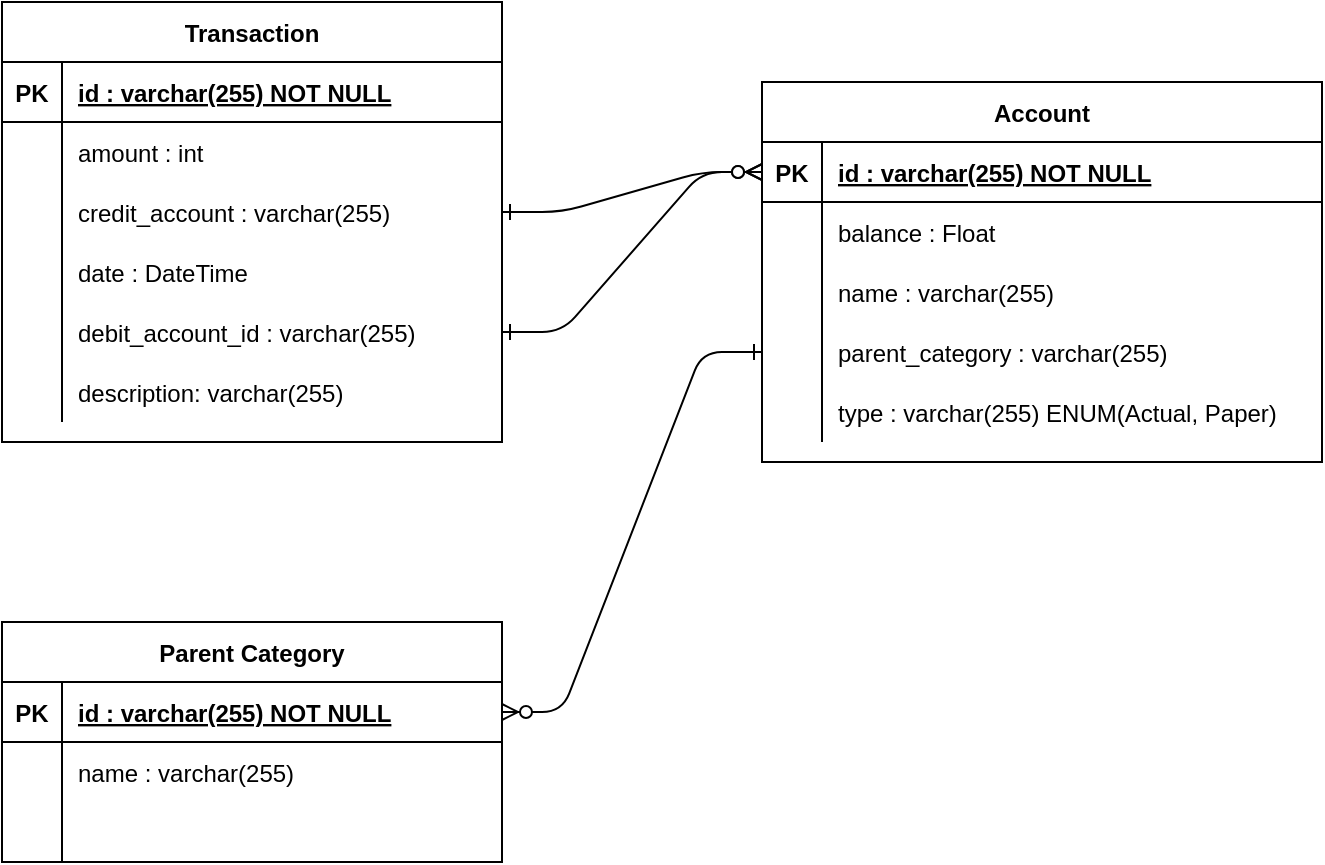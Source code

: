 <mxfile version="20.5.3" type="device"><diagram id="R2lEEEUBdFMjLlhIrx00" name="Page-1"><mxGraphModel dx="2062" dy="1122" grid="1" gridSize="10" guides="1" tooltips="1" connect="1" arrows="1" fold="1" page="1" pageScale="1" pageWidth="850" pageHeight="1100" math="0" shadow="0" extFonts="Permanent Marker^https://fonts.googleapis.com/css?family=Permanent+Marker"><root><mxCell id="0"/><mxCell id="1" parent="0"/><mxCell id="Xg3G-jNFC6GmLYKfCnD9-3" value="Parent Category" style="shape=table;startSize=30;container=1;collapsible=1;childLayout=tableLayout;fixedRows=1;rowLines=0;fontStyle=1;align=center;resizeLast=1;" vertex="1" parent="1"><mxGeometry x="95" y="440" width="250" height="120" as="geometry"/></mxCell><mxCell id="Xg3G-jNFC6GmLYKfCnD9-4" value="" style="shape=partialRectangle;collapsible=0;dropTarget=0;pointerEvents=0;fillColor=none;points=[[0,0.5],[1,0.5]];portConstraint=eastwest;top=0;left=0;right=0;bottom=1;" vertex="1" parent="Xg3G-jNFC6GmLYKfCnD9-3"><mxGeometry y="30" width="250" height="30" as="geometry"/></mxCell><mxCell id="Xg3G-jNFC6GmLYKfCnD9-5" value="PK" style="shape=partialRectangle;overflow=hidden;connectable=0;fillColor=none;top=0;left=0;bottom=0;right=0;fontStyle=1;" vertex="1" parent="Xg3G-jNFC6GmLYKfCnD9-4"><mxGeometry width="30" height="30" as="geometry"><mxRectangle width="30" height="30" as="alternateBounds"/></mxGeometry></mxCell><mxCell id="Xg3G-jNFC6GmLYKfCnD9-6" value="" style="shape=partialRectangle;overflow=hidden;connectable=0;fillColor=none;top=0;left=0;bottom=0;right=0;align=left;spacingLeft=6;fontStyle=5;" vertex="1" parent="Xg3G-jNFC6GmLYKfCnD9-4"><mxGeometry x="30" width="220" height="30" as="geometry"><mxRectangle width="220" height="30" as="alternateBounds"/></mxGeometry></mxCell><mxCell id="Xg3G-jNFC6GmLYKfCnD9-7" value="" style="shape=partialRectangle;collapsible=0;dropTarget=0;pointerEvents=0;fillColor=none;points=[[0,0.5],[1,0.5]];portConstraint=eastwest;top=0;left=0;right=0;bottom=0;" vertex="1" parent="Xg3G-jNFC6GmLYKfCnD9-3"><mxGeometry y="60" width="250" height="30" as="geometry"/></mxCell><mxCell id="Xg3G-jNFC6GmLYKfCnD9-8" value="" style="shape=partialRectangle;overflow=hidden;connectable=0;fillColor=none;top=0;left=0;bottom=0;right=0;" vertex="1" parent="Xg3G-jNFC6GmLYKfCnD9-7"><mxGeometry width="30" height="30" as="geometry"><mxRectangle width="30" height="30" as="alternateBounds"/></mxGeometry></mxCell><mxCell id="Xg3G-jNFC6GmLYKfCnD9-9" value="name : varchar(255)" style="shape=partialRectangle;overflow=hidden;connectable=0;fillColor=none;top=0;left=0;bottom=0;right=0;align=left;spacingLeft=6;" vertex="1" parent="Xg3G-jNFC6GmLYKfCnD9-7"><mxGeometry x="30" width="220" height="30" as="geometry"><mxRectangle width="220" height="30" as="alternateBounds"/></mxGeometry></mxCell><mxCell id="Xg3G-jNFC6GmLYKfCnD9-10" value="" style="shape=partialRectangle;collapsible=0;dropTarget=0;pointerEvents=0;fillColor=none;points=[[0,0.5],[1,0.5]];portConstraint=eastwest;top=0;left=0;right=0;bottom=0;" vertex="1" parent="Xg3G-jNFC6GmLYKfCnD9-3"><mxGeometry y="90" width="250" height="30" as="geometry"/></mxCell><mxCell id="Xg3G-jNFC6GmLYKfCnD9-11" value="" style="shape=partialRectangle;overflow=hidden;connectable=0;fillColor=none;top=0;left=0;bottom=0;right=0;" vertex="1" parent="Xg3G-jNFC6GmLYKfCnD9-10"><mxGeometry width="30" height="30" as="geometry"><mxRectangle width="30" height="30" as="alternateBounds"/></mxGeometry></mxCell><mxCell id="Xg3G-jNFC6GmLYKfCnD9-12" value="" style="shape=partialRectangle;overflow=hidden;connectable=0;fillColor=none;top=0;left=0;bottom=0;right=0;align=left;spacingLeft=6;" vertex="1" parent="Xg3G-jNFC6GmLYKfCnD9-10"><mxGeometry x="30" width="220" height="30" as="geometry"><mxRectangle width="220" height="30" as="alternateBounds"/></mxGeometry></mxCell><mxCell id="Xg3G-jNFC6GmLYKfCnD9-13" value="Transaction" style="shape=table;startSize=30;container=1;collapsible=1;childLayout=tableLayout;fixedRows=1;rowLines=0;fontStyle=1;align=center;resizeLast=1;" vertex="1" parent="1"><mxGeometry x="95" y="130" width="250" height="220" as="geometry"/></mxCell><mxCell id="Xg3G-jNFC6GmLYKfCnD9-14" value="" style="shape=partialRectangle;collapsible=0;dropTarget=0;pointerEvents=0;fillColor=none;points=[[0,0.5],[1,0.5]];portConstraint=eastwest;top=0;left=0;right=0;bottom=1;" vertex="1" parent="Xg3G-jNFC6GmLYKfCnD9-13"><mxGeometry y="30" width="250" height="30" as="geometry"/></mxCell><mxCell id="Xg3G-jNFC6GmLYKfCnD9-15" value="PK" style="shape=partialRectangle;overflow=hidden;connectable=0;fillColor=none;top=0;left=0;bottom=0;right=0;fontStyle=1;" vertex="1" parent="Xg3G-jNFC6GmLYKfCnD9-14"><mxGeometry width="30" height="30" as="geometry"><mxRectangle width="30" height="30" as="alternateBounds"/></mxGeometry></mxCell><mxCell id="Xg3G-jNFC6GmLYKfCnD9-16" value="id : varchar(255) NOT NULL" style="shape=partialRectangle;overflow=hidden;connectable=0;fillColor=none;top=0;left=0;bottom=0;right=0;align=left;spacingLeft=6;fontStyle=5;" vertex="1" parent="Xg3G-jNFC6GmLYKfCnD9-14"><mxGeometry x="30" width="220" height="30" as="geometry"><mxRectangle width="220" height="30" as="alternateBounds"/></mxGeometry></mxCell><mxCell id="Xg3G-jNFC6GmLYKfCnD9-17" value="" style="shape=partialRectangle;collapsible=0;dropTarget=0;pointerEvents=0;fillColor=none;points=[[0,0.5],[1,0.5]];portConstraint=eastwest;top=0;left=0;right=0;bottom=0;" vertex="1" parent="Xg3G-jNFC6GmLYKfCnD9-13"><mxGeometry y="60" width="250" height="30" as="geometry"/></mxCell><mxCell id="Xg3G-jNFC6GmLYKfCnD9-18" value="" style="shape=partialRectangle;overflow=hidden;connectable=0;fillColor=none;top=0;left=0;bottom=0;right=0;" vertex="1" parent="Xg3G-jNFC6GmLYKfCnD9-17"><mxGeometry width="30" height="30" as="geometry"><mxRectangle width="30" height="30" as="alternateBounds"/></mxGeometry></mxCell><mxCell id="Xg3G-jNFC6GmLYKfCnD9-19" value="amount : int" style="shape=partialRectangle;overflow=hidden;connectable=0;fillColor=none;top=0;left=0;bottom=0;right=0;align=left;spacingLeft=6;" vertex="1" parent="Xg3G-jNFC6GmLYKfCnD9-17"><mxGeometry x="30" width="220" height="30" as="geometry"><mxRectangle width="220" height="30" as="alternateBounds"/></mxGeometry></mxCell><mxCell id="Xg3G-jNFC6GmLYKfCnD9-20" value="" style="shape=partialRectangle;collapsible=0;dropTarget=0;pointerEvents=0;fillColor=none;points=[[0,0.5],[1,0.5]];portConstraint=eastwest;top=0;left=0;right=0;bottom=0;" vertex="1" parent="Xg3G-jNFC6GmLYKfCnD9-13"><mxGeometry y="90" width="250" height="30" as="geometry"/></mxCell><mxCell id="Xg3G-jNFC6GmLYKfCnD9-21" value="" style="shape=partialRectangle;overflow=hidden;connectable=0;fillColor=none;top=0;left=0;bottom=0;right=0;" vertex="1" parent="Xg3G-jNFC6GmLYKfCnD9-20"><mxGeometry width="30" height="30" as="geometry"><mxRectangle width="30" height="30" as="alternateBounds"/></mxGeometry></mxCell><mxCell id="Xg3G-jNFC6GmLYKfCnD9-22" value="credit_account : varchar(255)" style="shape=partialRectangle;overflow=hidden;connectable=0;fillColor=none;top=0;left=0;bottom=0;right=0;align=left;spacingLeft=6;" vertex="1" parent="Xg3G-jNFC6GmLYKfCnD9-20"><mxGeometry x="30" width="220" height="30" as="geometry"><mxRectangle width="220" height="30" as="alternateBounds"/></mxGeometry></mxCell><mxCell id="Xg3G-jNFC6GmLYKfCnD9-47" value="" style="shape=partialRectangle;collapsible=0;dropTarget=0;pointerEvents=0;fillColor=none;points=[[0,0.5],[1,0.5]];portConstraint=eastwest;top=0;left=0;right=0;bottom=0;" vertex="1" parent="Xg3G-jNFC6GmLYKfCnD9-13"><mxGeometry y="120" width="250" height="30" as="geometry"/></mxCell><mxCell id="Xg3G-jNFC6GmLYKfCnD9-48" value="" style="shape=partialRectangle;overflow=hidden;connectable=0;fillColor=none;top=0;left=0;bottom=0;right=0;" vertex="1" parent="Xg3G-jNFC6GmLYKfCnD9-47"><mxGeometry width="30" height="30" as="geometry"><mxRectangle width="30" height="30" as="alternateBounds"/></mxGeometry></mxCell><mxCell id="Xg3G-jNFC6GmLYKfCnD9-49" value="date : DateTime" style="shape=partialRectangle;overflow=hidden;connectable=0;fillColor=none;top=0;left=0;bottom=0;right=0;align=left;spacingLeft=6;" vertex="1" parent="Xg3G-jNFC6GmLYKfCnD9-47"><mxGeometry x="30" width="220" height="30" as="geometry"><mxRectangle width="220" height="30" as="alternateBounds"/></mxGeometry></mxCell><mxCell id="Xg3G-jNFC6GmLYKfCnD9-50" value="" style="shape=partialRectangle;collapsible=0;dropTarget=0;pointerEvents=0;fillColor=none;points=[[0,0.5],[1,0.5]];portConstraint=eastwest;top=0;left=0;right=0;bottom=0;" vertex="1" parent="Xg3G-jNFC6GmLYKfCnD9-13"><mxGeometry y="150" width="250" height="30" as="geometry"/></mxCell><mxCell id="Xg3G-jNFC6GmLYKfCnD9-51" value="" style="shape=partialRectangle;overflow=hidden;connectable=0;fillColor=none;top=0;left=0;bottom=0;right=0;" vertex="1" parent="Xg3G-jNFC6GmLYKfCnD9-50"><mxGeometry width="30" height="30" as="geometry"><mxRectangle width="30" height="30" as="alternateBounds"/></mxGeometry></mxCell><mxCell id="Xg3G-jNFC6GmLYKfCnD9-52" value="debit_account_id : varchar(255)" style="shape=partialRectangle;overflow=hidden;connectable=0;fillColor=none;top=0;left=0;bottom=0;right=0;align=left;spacingLeft=6;" vertex="1" parent="Xg3G-jNFC6GmLYKfCnD9-50"><mxGeometry x="30" width="220" height="30" as="geometry"><mxRectangle width="220" height="30" as="alternateBounds"/></mxGeometry></mxCell><mxCell id="Xg3G-jNFC6GmLYKfCnD9-55" value="" style="shape=partialRectangle;collapsible=0;dropTarget=0;pointerEvents=0;fillColor=none;points=[[0,0.5],[1,0.5]];portConstraint=eastwest;top=0;left=0;right=0;bottom=0;" vertex="1" parent="Xg3G-jNFC6GmLYKfCnD9-13"><mxGeometry y="180" width="250" height="30" as="geometry"/></mxCell><mxCell id="Xg3G-jNFC6GmLYKfCnD9-56" value="" style="shape=partialRectangle;overflow=hidden;connectable=0;fillColor=none;top=0;left=0;bottom=0;right=0;" vertex="1" parent="Xg3G-jNFC6GmLYKfCnD9-55"><mxGeometry width="30" height="30" as="geometry"><mxRectangle width="30" height="30" as="alternateBounds"/></mxGeometry></mxCell><mxCell id="Xg3G-jNFC6GmLYKfCnD9-57" value="description: varchar(255)" style="shape=partialRectangle;overflow=hidden;connectable=0;fillColor=none;top=0;left=0;bottom=0;right=0;align=left;spacingLeft=6;" vertex="1" parent="Xg3G-jNFC6GmLYKfCnD9-55"><mxGeometry x="30" width="220" height="30" as="geometry"><mxRectangle width="220" height="30" as="alternateBounds"/></mxGeometry></mxCell><mxCell id="Xg3G-jNFC6GmLYKfCnD9-23" value="Account" style="shape=table;startSize=30;container=1;collapsible=1;childLayout=tableLayout;fixedRows=1;rowLines=0;fontStyle=1;align=center;resizeLast=1;" vertex="1" parent="1"><mxGeometry x="475" y="170" width="280" height="190" as="geometry"/></mxCell><mxCell id="Xg3G-jNFC6GmLYKfCnD9-24" value="" style="shape=partialRectangle;collapsible=0;dropTarget=0;pointerEvents=0;fillColor=none;points=[[0,0.5],[1,0.5]];portConstraint=eastwest;top=0;left=0;right=0;bottom=1;" vertex="1" parent="Xg3G-jNFC6GmLYKfCnD9-23"><mxGeometry y="30" width="280" height="30" as="geometry"/></mxCell><mxCell id="Xg3G-jNFC6GmLYKfCnD9-25" value="PK" style="shape=partialRectangle;overflow=hidden;connectable=0;fillColor=none;top=0;left=0;bottom=0;right=0;fontStyle=1;" vertex="1" parent="Xg3G-jNFC6GmLYKfCnD9-24"><mxGeometry width="30" height="30" as="geometry"><mxRectangle width="30" height="30" as="alternateBounds"/></mxGeometry></mxCell><mxCell id="Xg3G-jNFC6GmLYKfCnD9-26" value="" style="shape=partialRectangle;overflow=hidden;connectable=0;fillColor=none;top=0;left=0;bottom=0;right=0;align=left;spacingLeft=6;fontStyle=5;" vertex="1" parent="Xg3G-jNFC6GmLYKfCnD9-24"><mxGeometry x="30" width="250" height="30" as="geometry"><mxRectangle width="250" height="30" as="alternateBounds"/></mxGeometry></mxCell><mxCell id="Xg3G-jNFC6GmLYKfCnD9-27" value="" style="shape=partialRectangle;collapsible=0;dropTarget=0;pointerEvents=0;fillColor=none;points=[[0,0.5],[1,0.5]];portConstraint=eastwest;top=0;left=0;right=0;bottom=0;" vertex="1" parent="Xg3G-jNFC6GmLYKfCnD9-23"><mxGeometry y="60" width="280" height="30" as="geometry"/></mxCell><mxCell id="Xg3G-jNFC6GmLYKfCnD9-28" value="" style="shape=partialRectangle;overflow=hidden;connectable=0;fillColor=none;top=0;left=0;bottom=0;right=0;" vertex="1" parent="Xg3G-jNFC6GmLYKfCnD9-27"><mxGeometry width="30" height="30" as="geometry"><mxRectangle width="30" height="30" as="alternateBounds"/></mxGeometry></mxCell><mxCell id="Xg3G-jNFC6GmLYKfCnD9-29" value="balance : Float" style="shape=partialRectangle;overflow=hidden;connectable=0;fillColor=none;top=0;left=0;bottom=0;right=0;align=left;spacingLeft=6;" vertex="1" parent="Xg3G-jNFC6GmLYKfCnD9-27"><mxGeometry x="30" width="250" height="30" as="geometry"><mxRectangle width="250" height="30" as="alternateBounds"/></mxGeometry></mxCell><mxCell id="Xg3G-jNFC6GmLYKfCnD9-32" value="" style="shape=partialRectangle;collapsible=0;dropTarget=0;pointerEvents=0;fillColor=none;points=[[0,0.5],[1,0.5]];portConstraint=eastwest;top=0;left=0;right=0;bottom=0;" vertex="1" parent="Xg3G-jNFC6GmLYKfCnD9-23"><mxGeometry y="90" width="280" height="30" as="geometry"/></mxCell><mxCell id="Xg3G-jNFC6GmLYKfCnD9-33" value="" style="shape=partialRectangle;overflow=hidden;connectable=0;fillColor=none;top=0;left=0;bottom=0;right=0;" vertex="1" parent="Xg3G-jNFC6GmLYKfCnD9-32"><mxGeometry width="30" height="30" as="geometry"><mxRectangle width="30" height="30" as="alternateBounds"/></mxGeometry></mxCell><mxCell id="Xg3G-jNFC6GmLYKfCnD9-34" value="name : varchar(255)" style="shape=partialRectangle;overflow=hidden;connectable=0;fillColor=none;top=0;left=0;bottom=0;right=0;align=left;spacingLeft=6;" vertex="1" parent="Xg3G-jNFC6GmLYKfCnD9-32"><mxGeometry x="30" width="250" height="30" as="geometry"><mxRectangle width="250" height="30" as="alternateBounds"/></mxGeometry></mxCell><mxCell id="Xg3G-jNFC6GmLYKfCnD9-38" value="" style="shape=partialRectangle;collapsible=0;dropTarget=0;pointerEvents=0;fillColor=none;points=[[0,0.5],[1,0.5]];portConstraint=eastwest;top=0;left=0;right=0;bottom=0;" vertex="1" parent="Xg3G-jNFC6GmLYKfCnD9-23"><mxGeometry y="120" width="280" height="30" as="geometry"/></mxCell><mxCell id="Xg3G-jNFC6GmLYKfCnD9-39" value="        " style="shape=partialRectangle;overflow=hidden;connectable=0;fillColor=none;top=0;left=0;bottom=0;right=0;" vertex="1" parent="Xg3G-jNFC6GmLYKfCnD9-38"><mxGeometry width="30" height="30" as="geometry"><mxRectangle width="30" height="30" as="alternateBounds"/></mxGeometry></mxCell><mxCell id="Xg3G-jNFC6GmLYKfCnD9-40" value="parent_category : varchar(255)" style="shape=partialRectangle;overflow=hidden;connectable=0;fillColor=none;top=0;left=0;bottom=0;right=0;align=left;spacingLeft=6;" vertex="1" parent="Xg3G-jNFC6GmLYKfCnD9-38"><mxGeometry x="30" width="250" height="30" as="geometry"><mxRectangle width="250" height="30" as="alternateBounds"/></mxGeometry></mxCell><mxCell id="Xg3G-jNFC6GmLYKfCnD9-41" value="" style="shape=partialRectangle;collapsible=0;dropTarget=0;pointerEvents=0;fillColor=none;points=[[0,0.5],[1,0.5]];portConstraint=eastwest;top=0;left=0;right=0;bottom=0;" vertex="1" parent="Xg3G-jNFC6GmLYKfCnD9-23"><mxGeometry y="150" width="280" height="30" as="geometry"/></mxCell><mxCell id="Xg3G-jNFC6GmLYKfCnD9-42" value="                " style="shape=partialRectangle;overflow=hidden;connectable=0;fillColor=none;top=0;left=0;bottom=0;right=0;" vertex="1" parent="Xg3G-jNFC6GmLYKfCnD9-41"><mxGeometry width="30" height="30" as="geometry"><mxRectangle width="30" height="30" as="alternateBounds"/></mxGeometry></mxCell><mxCell id="Xg3G-jNFC6GmLYKfCnD9-43" value="type : varchar(255) ENUM(Actual, Paper)" style="shape=partialRectangle;overflow=hidden;connectable=0;fillColor=none;top=0;left=0;bottom=0;right=0;align=left;spacingLeft=6;" vertex="1" parent="Xg3G-jNFC6GmLYKfCnD9-41"><mxGeometry x="30" width="250" height="30" as="geometry"><mxRectangle width="250" height="30" as="alternateBounds"/></mxGeometry></mxCell><mxCell id="Xg3G-jNFC6GmLYKfCnD9-53" value="id : varchar(255) NOT NULL" style="shape=partialRectangle;overflow=hidden;connectable=0;fillColor=none;top=0;left=0;bottom=0;right=0;align=left;spacingLeft=6;fontStyle=5;" vertex="1" parent="1"><mxGeometry x="125" y="470" width="220" height="30" as="geometry"><mxRectangle width="220" height="30" as="alternateBounds"/></mxGeometry></mxCell><mxCell id="Xg3G-jNFC6GmLYKfCnD9-54" value="id : varchar(255) NOT NULL" style="shape=partialRectangle;overflow=hidden;connectable=0;fillColor=none;top=0;left=0;bottom=0;right=0;align=left;spacingLeft=6;fontStyle=5;" vertex="1" parent="1"><mxGeometry x="505" y="200" width="220" height="30" as="geometry"><mxRectangle width="220" height="30" as="alternateBounds"/></mxGeometry></mxCell><mxCell id="Xg3G-jNFC6GmLYKfCnD9-61" value="" style="edgeStyle=entityRelationEdgeStyle;endArrow=ERzeroToMany;startArrow=ERone;endFill=1;startFill=0;exitX=1;exitY=0.5;exitDx=0;exitDy=0;entryX=0;entryY=0.5;entryDx=0;entryDy=0;" edge="1" parent="1" source="Xg3G-jNFC6GmLYKfCnD9-20" target="Xg3G-jNFC6GmLYKfCnD9-24"><mxGeometry width="100" height="100" relative="1" as="geometry"><mxPoint x="385" y="150" as="sourcePoint"/><mxPoint x="465" y="180" as="targetPoint"/></mxGeometry></mxCell><mxCell id="Xg3G-jNFC6GmLYKfCnD9-62" value="" style="edgeStyle=entityRelationEdgeStyle;endArrow=ERzeroToMany;startArrow=ERone;endFill=1;startFill=0;exitX=1;exitY=0.5;exitDx=0;exitDy=0;entryX=0;entryY=0.5;entryDx=0;entryDy=0;" edge="1" parent="1" source="Xg3G-jNFC6GmLYKfCnD9-50" target="Xg3G-jNFC6GmLYKfCnD9-24"><mxGeometry width="100" height="100" relative="1" as="geometry"><mxPoint x="355" y="245" as="sourcePoint"/><mxPoint x="485" y="225" as="targetPoint"/></mxGeometry></mxCell><mxCell id="Xg3G-jNFC6GmLYKfCnD9-63" value="" style="edgeStyle=entityRelationEdgeStyle;endArrow=ERzeroToMany;startArrow=ERone;endFill=1;startFill=0;exitX=0;exitY=0.5;exitDx=0;exitDy=0;entryX=1;entryY=0.5;entryDx=0;entryDy=0;" edge="1" parent="1" source="Xg3G-jNFC6GmLYKfCnD9-38" target="Xg3G-jNFC6GmLYKfCnD9-4"><mxGeometry width="100" height="100" relative="1" as="geometry"><mxPoint x="355" y="305" as="sourcePoint"/><mxPoint x="485" y="225" as="targetPoint"/></mxGeometry></mxCell></root></mxGraphModel></diagram></mxfile>